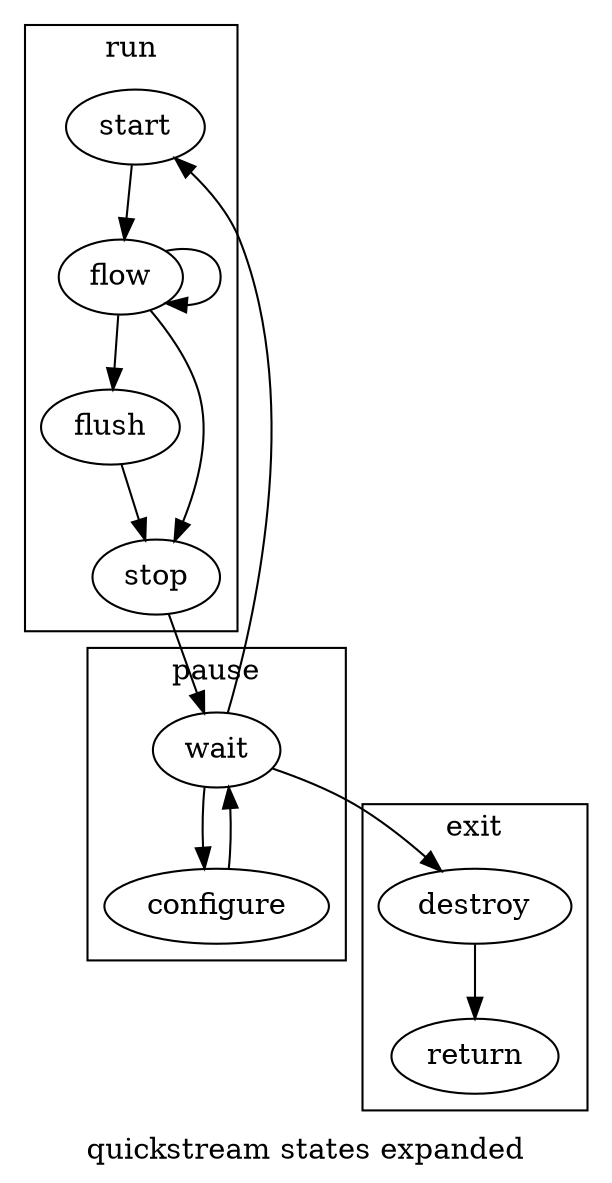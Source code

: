 digraph {

    label="quickstream states expanded";

    subgraph cluster_0 {
        label="run";
        start;
        flow;
        flush;
        stop;
    }

    subgraph cluster_1 {
        label="pause";
        wait;
        configure;
    }

    subgraph cluster_2 {
        label="exit";
        destroy;
        return;
    }

    start -> flow;
    flow -> flow;
    flow -> flush;
    flow -> stop;
    flush -> stop;
    stop -> wait;
    wait -> start;
    wait -> destroy;
    destroy -> return;
    wait -> configure;
    configure -> wait;
}
